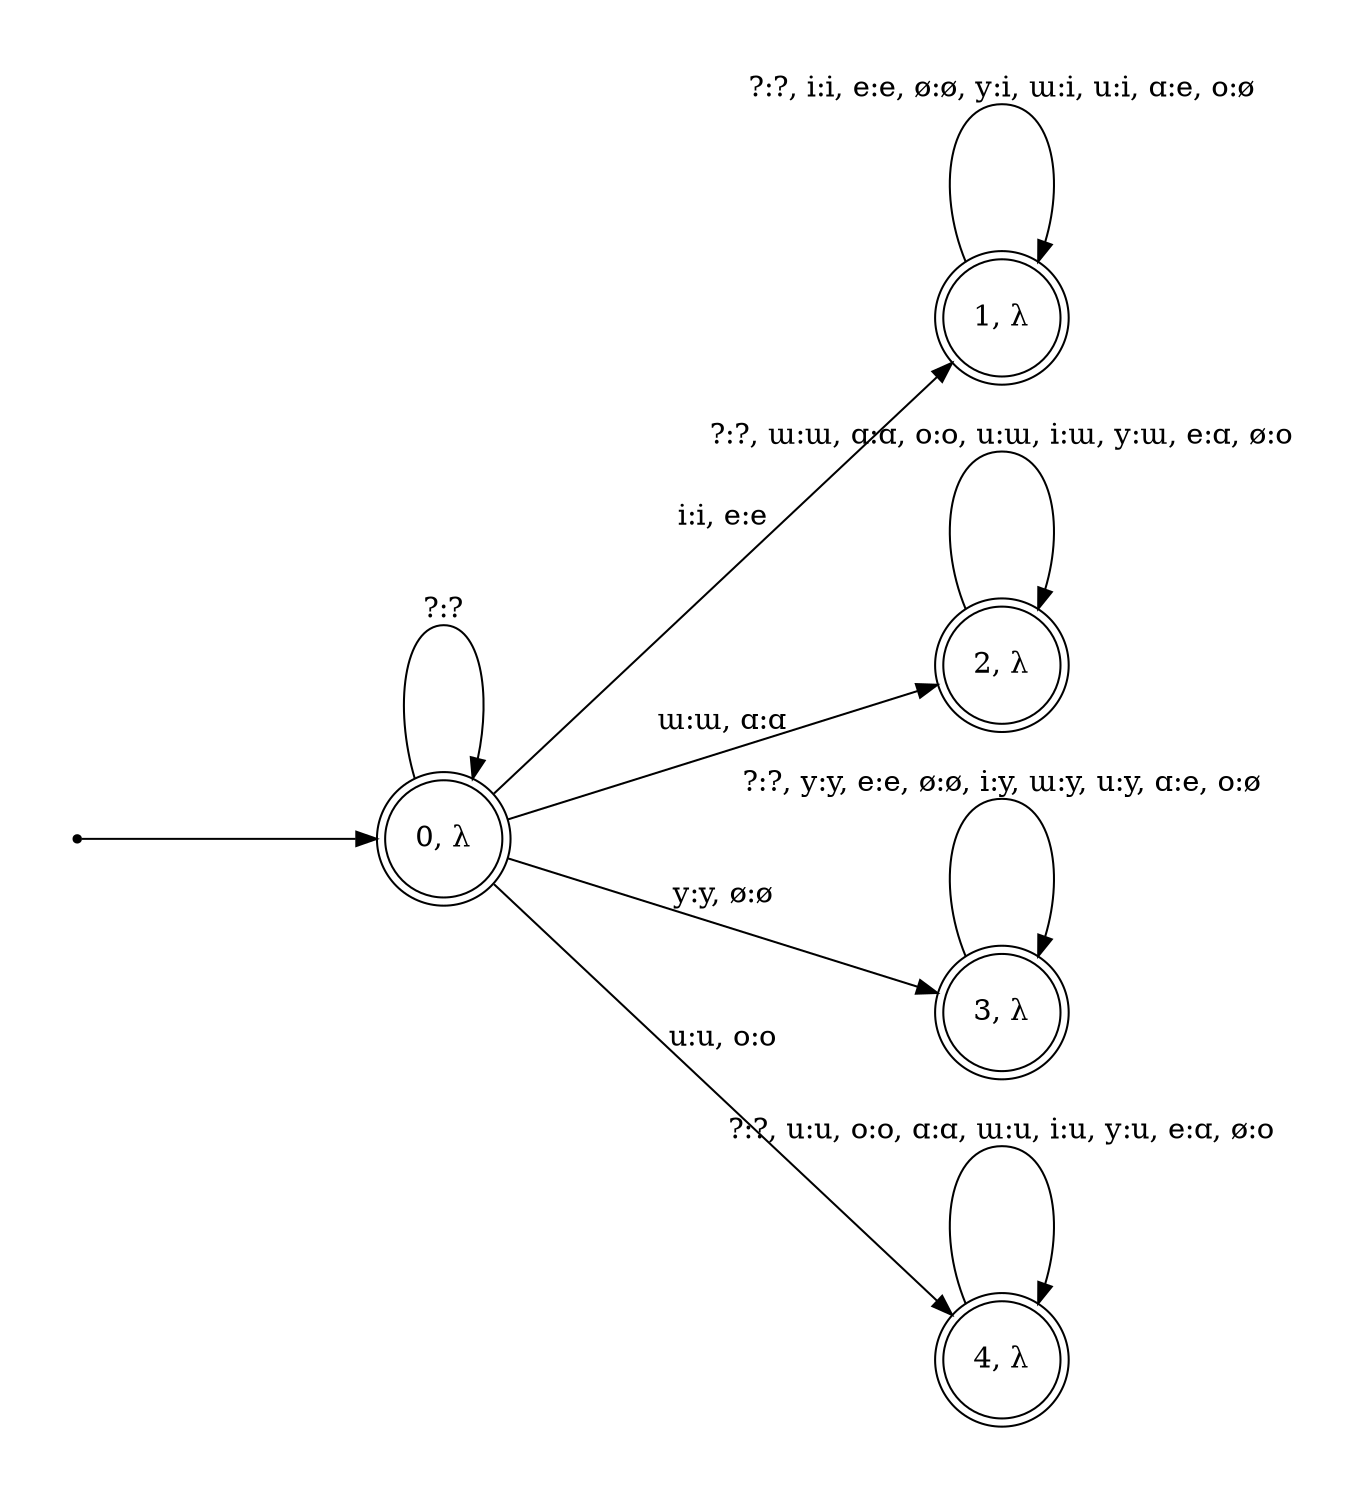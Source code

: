 digraph fst {
	graph [pad="0.5", nodesep="1", ranksep="2"];
	rankdir=LR;
	size="10,10";
	node [shape = point]; start;
	node [shape = doublecircle];
		"0, λ";
		"1, λ";
		"2, λ";
		"3, λ";
		"4, λ";

	"0, λ" ->	"0, λ" [ label = "?:?" ];
	"0, λ" ->	"1, λ" [ label = "i:i, e:e" ];
	"0, λ" ->	"2, λ" [ label = "ɯ:ɯ, ɑ:ɑ" ];
	"0, λ" ->	"3, λ" [ label = "y:y, ø:ø" ];
	"0, λ" ->	"4, λ" [ label = "u:u, o:o" ];
	"1, λ" ->	"1, λ" [ label = "?:?, i:i, e:e, ø:ø, y:i, ɯ:i, u:i, ɑ:e, o:ø" ];
	"2, λ" ->	"2, λ" [ label = "?:?, ɯ:ɯ, ɑ:ɑ, o:o, u:ɯ, i:ɯ, y:ɯ, e:ɑ, ø:o" ];
	"3, λ" ->	"3, λ" [ label = "?:?, y:y, e:e, ø:ø, i:y, ɯ:y, u:y, ɑ:e, o:ø" ];
	"4, λ" ->	"4, λ" [ label = "?:?, u:u, o:o, ɑ:ɑ, ɯ:u, i:u, y:u, e:ɑ, ø:o" ];
	start -> "0, λ";
}